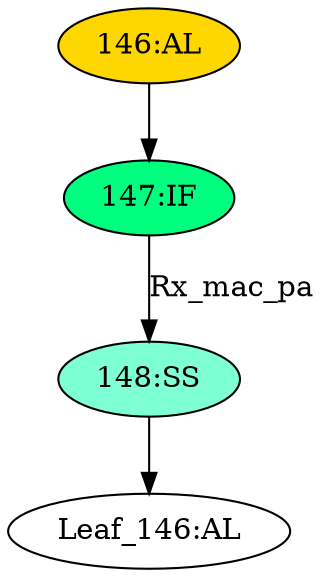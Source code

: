 strict digraph "" {
	node [label="\N"];
	"148:SS"	 [ast="<pyverilog.vparser.ast.SingleStatement object at 0x7fe07b3c16d0>",
		fillcolor=aquamarine,
		label="148:SS",
		statements="[]",
		style=filled,
		typ=SingleStatement];
	"Leaf_146:AL"	 [def_var="[]",
		label="Leaf_146:AL"];
	"148:SS" -> "Leaf_146:AL"	 [cond="[]",
		lineno=None];
	"146:AL"	 [ast="<pyverilog.vparser.ast.Always object at 0x7fe07b3c1a10>",
		clk_sens=True,
		fillcolor=gold,
		label="146:AL",
		sens="['Clk_user']",
		statements="[]",
		style=filled,
		typ=Always,
		use_var="['Rx_mac_pa']"];
	"147:IF"	 [ast="<pyverilog.vparser.ast.IfStatement object at 0x7fe07b3c1b10>",
		fillcolor=springgreen,
		label="147:IF",
		statements="[]",
		style=filled,
		typ=IfStatement];
	"146:AL" -> "147:IF"	 [cond="[]",
		lineno=None];
	"147:IF" -> "148:SS"	 [cond="['Rx_mac_pa']",
		label=Rx_mac_pa,
		lineno=147];
}
